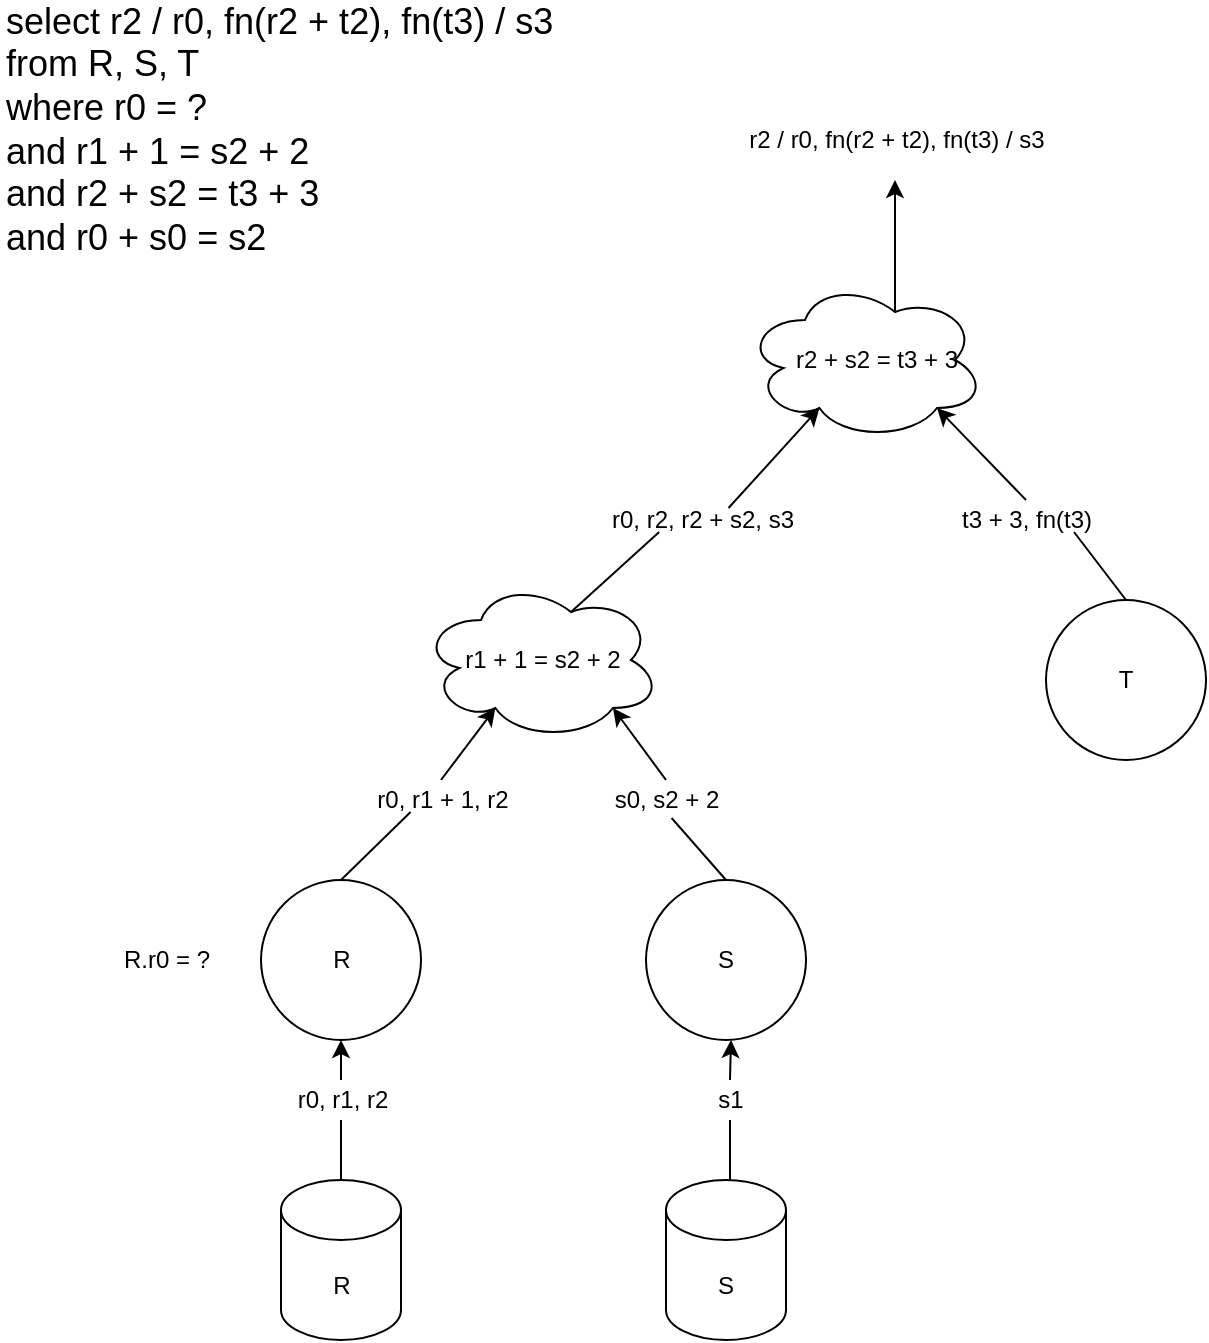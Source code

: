<mxfile version="16.5.1" type="device"><diagram id="HH1bwzxSmr6gTWSdKmkx" name="Page-1"><mxGraphModel dx="850" dy="620" grid="1" gridSize="10" guides="1" tooltips="1" connect="1" arrows="1" fold="1" page="1" pageScale="1" pageWidth="850" pageHeight="1100" math="0" shadow="0"><root><mxCell id="0"/><mxCell id="1" parent="0"/><mxCell id="TC9M4JXS39ADeuXZ7Tuf-25" style="edgeStyle=orthogonalEdgeStyle;rounded=0;orthogonalLoop=1;jettySize=auto;html=1;exitX=0.5;exitY=0;exitDx=0;exitDy=0;exitPerimeter=0;fontSize=12;entryX=0.5;entryY=1;entryDx=0;entryDy=0;startArrow=none;" parent="1" source="GHADWLTZ6vZ5uxk_Ruis-15" target="GHADWLTZ6vZ5uxk_Ruis-1" edge="1"><mxGeometry relative="1" as="geometry"><mxPoint x="137.5" y="850" as="targetPoint"/></mxGeometry></mxCell><mxCell id="bFYG-JZ9ZjZwnVwC2FyI-2" value="&lt;span style=&quot;font-size: 18px&quot;&gt;select r2 / r0, fn(r2 + t2), fn(t3) / s3&lt;br&gt;from R, S, T &lt;br&gt;where r0 = ? &lt;br&gt;and r1 + 1 = s2 + 2 &lt;br&gt;and r2 + s2 = t3 + 3&lt;br&gt;and r0 + s0 = s2&lt;br&gt;&lt;/span&gt;" style="text;html=1;resizable=0;autosize=1;align=left;verticalAlign=middle;points=[];fillColor=none;strokeColor=none;rounded=0;" parent="1" vertex="1"><mxGeometry x="37.5" y="45" width="290" height="100" as="geometry"/></mxCell><mxCell id="TC9M4JXS39ADeuXZ7Tuf-23" value="R" style="shape=cylinder3;whiteSpace=wrap;html=1;boundedLbl=1;backgroundOutline=1;size=15;fontSize=12;" parent="1" vertex="1"><mxGeometry x="177.5" y="620" width="60" height="80" as="geometry"/></mxCell><mxCell id="GHADWLTZ6vZ5uxk_Ruis-1" value="R" style="ellipse;whiteSpace=wrap;html=1;aspect=fixed;" parent="1" vertex="1"><mxGeometry x="167.5" y="470" width="80" height="80" as="geometry"/></mxCell><mxCell id="GHADWLTZ6vZ5uxk_Ruis-2" value="S" style="ellipse;whiteSpace=wrap;html=1;aspect=fixed;" parent="1" vertex="1"><mxGeometry x="360" y="470" width="80" height="80" as="geometry"/></mxCell><mxCell id="GHADWLTZ6vZ5uxk_Ruis-3" value="T" style="ellipse;whiteSpace=wrap;html=1;aspect=fixed;" parent="1" vertex="1"><mxGeometry x="560" y="330" width="80" height="80" as="geometry"/></mxCell><mxCell id="GHADWLTZ6vZ5uxk_Ruis-4" value="R.r0 = ?" style="text;html=1;align=center;verticalAlign=middle;resizable=0;points=[];autosize=1;strokeColor=none;fillColor=none;" parent="1" vertex="1"><mxGeometry x="90" y="500" width="60" height="20" as="geometry"/></mxCell><mxCell id="GHADWLTZ6vZ5uxk_Ruis-5" value="" style="ellipse;shape=cloud;whiteSpace=wrap;html=1;" parent="1" vertex="1"><mxGeometry x="247.5" y="320" width="120" height="80" as="geometry"/></mxCell><mxCell id="GHADWLTZ6vZ5uxk_Ruis-6" value="r1 + 1 = s2 + 2" style="text;html=1;align=center;verticalAlign=middle;resizable=0;points=[];autosize=1;strokeColor=none;fillColor=none;" parent="1" vertex="1"><mxGeometry x="262.5" y="350" width="90" height="20" as="geometry"/></mxCell><mxCell id="GHADWLTZ6vZ5uxk_Ruis-8" value="" style="endArrow=classic;html=1;rounded=0;exitX=0.5;exitY=0;exitDx=0;exitDy=0;entryX=0.31;entryY=0.8;entryDx=0;entryDy=0;entryPerimeter=0;startArrow=none;" parent="1" source="GHADWLTZ6vZ5uxk_Ruis-16" target="GHADWLTZ6vZ5uxk_Ruis-5" edge="1"><mxGeometry width="50" height="50" relative="1" as="geometry"><mxPoint x="509.5" y="390" as="sourcePoint"/><mxPoint x="559.5" y="340" as="targetPoint"/></mxGeometry></mxCell><mxCell id="GHADWLTZ6vZ5uxk_Ruis-9" value="" style="endArrow=classic;html=1;rounded=0;exitX=0.5;exitY=0;exitDx=0;exitDy=0;entryX=0.8;entryY=0.8;entryDx=0;entryDy=0;entryPerimeter=0;startArrow=none;" parent="1" source="GHADWLTZ6vZ5uxk_Ruis-19" target="GHADWLTZ6vZ5uxk_Ruis-5" edge="1"><mxGeometry width="50" height="50" relative="1" as="geometry"><mxPoint x="217.5" y="480" as="sourcePoint"/><mxPoint x="286.402" y="404.208" as="targetPoint"/></mxGeometry></mxCell><mxCell id="GHADWLTZ6vZ5uxk_Ruis-10" value="" style="ellipse;shape=cloud;whiteSpace=wrap;html=1;" parent="1" vertex="1"><mxGeometry x="409.5" y="170" width="120" height="80" as="geometry"/></mxCell><mxCell id="GHADWLTZ6vZ5uxk_Ruis-11" value="r2 + s2 = t3 + 3" style="text;html=1;align=center;verticalAlign=middle;resizable=0;points=[];autosize=1;strokeColor=none;fillColor=none;" parent="1" vertex="1"><mxGeometry x="424.5" y="200" width="100" height="20" as="geometry"/></mxCell><mxCell id="GHADWLTZ6vZ5uxk_Ruis-12" value="" style="endArrow=classic;html=1;rounded=0;exitX=0.625;exitY=0.2;exitDx=0;exitDy=0;entryX=0.31;entryY=0.8;entryDx=0;entryDy=0;entryPerimeter=0;exitPerimeter=0;startArrow=none;" parent="1" source="GHADWLTZ6vZ5uxk_Ruis-28" target="GHADWLTZ6vZ5uxk_Ruis-10" edge="1"><mxGeometry width="50" height="50" relative="1" as="geometry"><mxPoint x="217.5" y="480" as="sourcePoint"/><mxPoint x="294.7" y="394" as="targetPoint"/></mxGeometry></mxCell><mxCell id="GHADWLTZ6vZ5uxk_Ruis-13" value="" style="endArrow=classic;html=1;rounded=0;exitX=0.5;exitY=0;exitDx=0;exitDy=0;entryX=0.8;entryY=0.8;entryDx=0;entryDy=0;entryPerimeter=0;startArrow=none;" parent="1" source="GHADWLTZ6vZ5uxk_Ruis-30" target="GHADWLTZ6vZ5uxk_Ruis-10" edge="1"><mxGeometry width="50" height="50" relative="1" as="geometry"><mxPoint x="332.5" y="346" as="sourcePoint"/><mxPoint x="456.7" y="244" as="targetPoint"/></mxGeometry></mxCell><mxCell id="GHADWLTZ6vZ5uxk_Ruis-14" value="" style="endArrow=classic;html=1;rounded=0;exitX=0.625;exitY=0.2;exitDx=0;exitDy=0;exitPerimeter=0;" parent="1" source="GHADWLTZ6vZ5uxk_Ruis-10" edge="1"><mxGeometry width="50" height="50" relative="1" as="geometry"><mxPoint x="592.5" y="380" as="sourcePoint"/><mxPoint x="484.5" y="120" as="targetPoint"/></mxGeometry></mxCell><mxCell id="GHADWLTZ6vZ5uxk_Ruis-16" value="r0, r1 + 1, r2" style="text;html=1;align=center;verticalAlign=middle;resizable=0;points=[];autosize=1;strokeColor=none;fillColor=none;" parent="1" vertex="1"><mxGeometry x="217.5" y="420" width="80" height="20" as="geometry"/></mxCell><mxCell id="GHADWLTZ6vZ5uxk_Ruis-17" value="" style="endArrow=none;html=1;rounded=0;exitX=0.5;exitY=0;exitDx=0;exitDy=0;entryX=0.31;entryY=0.8;entryDx=0;entryDy=0;entryPerimeter=0;" parent="1" source="GHADWLTZ6vZ5uxk_Ruis-1" target="GHADWLTZ6vZ5uxk_Ruis-16" edge="1"><mxGeometry width="50" height="50" relative="1" as="geometry"><mxPoint x="207.5" y="470" as="sourcePoint"/><mxPoint x="284.7" y="384" as="targetPoint"/></mxGeometry></mxCell><mxCell id="GHADWLTZ6vZ5uxk_Ruis-15" value="r0, r1, r2" style="text;html=1;align=center;verticalAlign=middle;resizable=0;points=[];autosize=1;strokeColor=none;fillColor=none;" parent="1" vertex="1"><mxGeometry x="177.5" y="570" width="60" height="20" as="geometry"/></mxCell><mxCell id="GHADWLTZ6vZ5uxk_Ruis-18" value="" style="edgeStyle=orthogonalEdgeStyle;rounded=0;orthogonalLoop=1;jettySize=auto;html=1;exitX=0.5;exitY=0;exitDx=0;exitDy=0;exitPerimeter=0;fontSize=12;entryX=0.5;entryY=1;entryDx=0;entryDy=0;endArrow=none;" parent="1" source="TC9M4JXS39ADeuXZ7Tuf-23" target="GHADWLTZ6vZ5uxk_Ruis-15" edge="1"><mxGeometry relative="1" as="geometry"><mxPoint x="207.5" y="620" as="sourcePoint"/><mxPoint x="207.5" y="550" as="targetPoint"/></mxGeometry></mxCell><mxCell id="GHADWLTZ6vZ5uxk_Ruis-19" value="s0, s2 + 2" style="text;html=1;align=center;verticalAlign=middle;resizable=0;points=[];autosize=1;strokeColor=none;fillColor=none;" parent="1" vertex="1"><mxGeometry x="335" y="420" width="70" height="20" as="geometry"/></mxCell><mxCell id="GHADWLTZ6vZ5uxk_Ruis-22" value="" style="endArrow=none;html=1;rounded=0;exitX=0.5;exitY=0;exitDx=0;exitDy=0;entryX=0.54;entryY=0.95;entryDx=0;entryDy=0;entryPerimeter=0;" parent="1" source="GHADWLTZ6vZ5uxk_Ruis-2" target="GHADWLTZ6vZ5uxk_Ruis-19" edge="1"><mxGeometry width="50" height="50" relative="1" as="geometry"><mxPoint x="397.5" y="470" as="sourcePoint"/><mxPoint x="343.5" y="384" as="targetPoint"/></mxGeometry></mxCell><mxCell id="GHADWLTZ6vZ5uxk_Ruis-23" value="S" style="shape=cylinder3;whiteSpace=wrap;html=1;boundedLbl=1;backgroundOutline=1;size=15;fontSize=12;" parent="1" vertex="1"><mxGeometry x="370" y="620" width="60" height="80" as="geometry"/></mxCell><mxCell id="GHADWLTZ6vZ5uxk_Ruis-24" style="edgeStyle=orthogonalEdgeStyle;rounded=0;orthogonalLoop=1;jettySize=auto;html=1;exitX=0.5;exitY=0;exitDx=0;exitDy=0;exitPerimeter=0;fontSize=12;startArrow=none;" parent="1" source="GHADWLTZ6vZ5uxk_Ruis-25" edge="1"><mxGeometry relative="1" as="geometry"><mxPoint x="402.5" y="550" as="targetPoint"/></mxGeometry></mxCell><mxCell id="GHADWLTZ6vZ5uxk_Ruis-25" value="s1" style="text;html=1;align=center;verticalAlign=middle;resizable=0;points=[];autosize=1;strokeColor=none;fillColor=none;" parent="1" vertex="1"><mxGeometry x="387" y="570" width="30" height="20" as="geometry"/></mxCell><mxCell id="GHADWLTZ6vZ5uxk_Ruis-26" value="" style="edgeStyle=orthogonalEdgeStyle;rounded=0;orthogonalLoop=1;jettySize=auto;html=1;exitX=0.5;exitY=0;exitDx=0;exitDy=0;exitPerimeter=0;fontSize=12;entryX=0.5;entryY=1;entryDx=0;entryDy=0;endArrow=none;" parent="1" target="GHADWLTZ6vZ5uxk_Ruis-25" edge="1"><mxGeometry relative="1" as="geometry"><mxPoint x="402" y="620" as="sourcePoint"/><mxPoint x="402" y="550" as="targetPoint"/></mxGeometry></mxCell><mxCell id="GHADWLTZ6vZ5uxk_Ruis-28" value="r0, r2, r2 + s2, s3" style="text;html=1;align=center;verticalAlign=middle;resizable=0;points=[];autosize=1;strokeColor=none;fillColor=none;" parent="1" vertex="1"><mxGeometry x="332.5" y="280" width="110" height="20" as="geometry"/></mxCell><mxCell id="GHADWLTZ6vZ5uxk_Ruis-29" value="" style="endArrow=none;html=1;rounded=0;exitX=0.625;exitY=0.2;exitDx=0;exitDy=0;entryX=0.31;entryY=0.8;entryDx=0;entryDy=0;entryPerimeter=0;exitPerimeter=0;" parent="1" source="GHADWLTZ6vZ5uxk_Ruis-5" target="GHADWLTZ6vZ5uxk_Ruis-28" edge="1"><mxGeometry width="50" height="50" relative="1" as="geometry"><mxPoint x="322.5" y="336" as="sourcePoint"/><mxPoint x="446.7" y="234" as="targetPoint"/></mxGeometry></mxCell><mxCell id="GHADWLTZ6vZ5uxk_Ruis-30" value="t3 + 3, fn(t3)" style="text;html=1;align=center;verticalAlign=middle;resizable=0;points=[];autosize=1;strokeColor=none;fillColor=none;" parent="1" vertex="1"><mxGeometry x="510" y="280" width="80" height="20" as="geometry"/></mxCell><mxCell id="GHADWLTZ6vZ5uxk_Ruis-31" value="" style="endArrow=none;html=1;rounded=0;exitX=0.5;exitY=0;exitDx=0;exitDy=0;entryX=0.8;entryY=0.8;entryDx=0;entryDy=0;entryPerimeter=0;" parent="1" source="GHADWLTZ6vZ5uxk_Ruis-3" target="GHADWLTZ6vZ5uxk_Ruis-30" edge="1"><mxGeometry width="50" height="50" relative="1" as="geometry"><mxPoint x="582.5" y="370" as="sourcePoint"/><mxPoint x="505.5" y="234" as="targetPoint"/></mxGeometry></mxCell><mxCell id="GHADWLTZ6vZ5uxk_Ruis-32" value="r2 / r0, fn(r2 + t2), fn(t3) / s3" style="text;html=1;align=center;verticalAlign=middle;resizable=0;points=[];autosize=1;strokeColor=none;fillColor=none;" parent="1" vertex="1"><mxGeometry x="405" y="90" width="160" height="20" as="geometry"/></mxCell></root></mxGraphModel></diagram></mxfile>